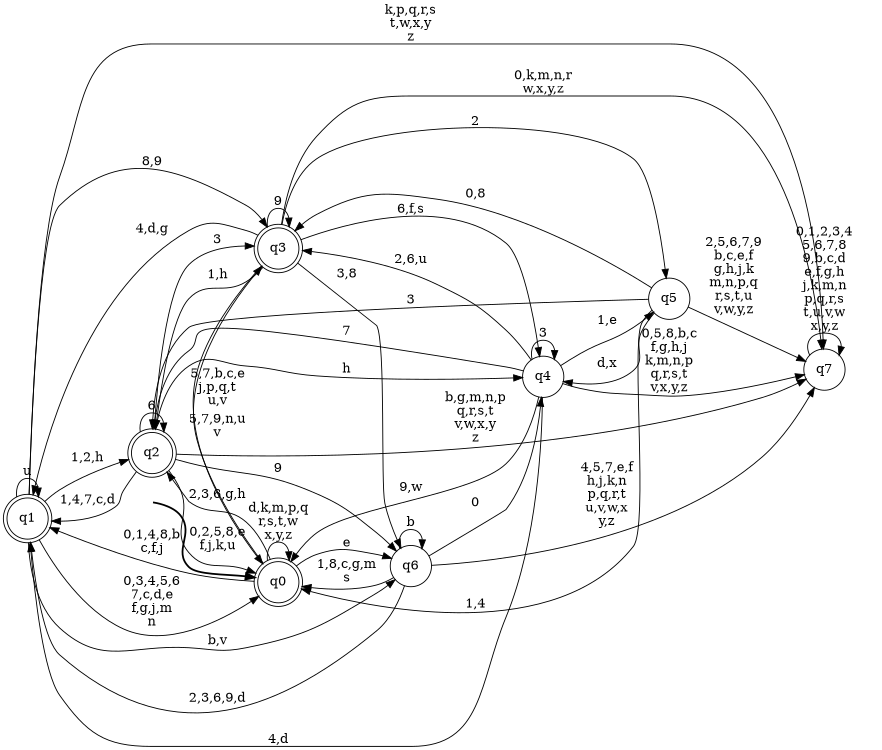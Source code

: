 digraph BlueStar {
__start0 [style = invis, shape = none, label = "", width = 0, height = 0];

rankdir=LR;
size="8,5";

s0 [style="rounded,filled", color="black", fillcolor="white" shape="doublecircle", label="q0"];
s1 [style="rounded,filled", color="black", fillcolor="white" shape="doublecircle", label="q1"];
s2 [style="rounded,filled", color="black", fillcolor="white" shape="doublecircle", label="q2"];
s3 [style="rounded,filled", color="black", fillcolor="white" shape="doublecircle", label="q3"];
s4 [style="filled", color="black", fillcolor="white" shape="circle", label="q4"];
s5 [style="filled", color="black", fillcolor="white" shape="circle", label="q5"];
s6 [style="filled", color="black", fillcolor="white" shape="circle", label="q6"];
s7 [style="filled", color="black", fillcolor="white" shape="circle", label="q7"];
subgraph cluster_main { 
	graph [pad=".75", ranksep="0.15", nodesep="0.15"];
	 style=invis; 
	__start0 -> s0 [penwidth=2];
}
s0 -> s0 [label="d,k,m,p,q\nr,s,t,w\nx,y,z"];
s0 -> s1 [label="0,1,4,8,b\nc,f,j"];
s0 -> s2 [label="2,3,6,g,h"];
s0 -> s3 [label="5,7,9,n,u\nv"];
s0 -> s6 [label="e"];
s1 -> s0 [label="0,3,4,5,6\n7,c,d,e\nf,g,j,m\nn"];
s1 -> s1 [label="u"];
s1 -> s2 [label="1,2,h"];
s1 -> s3 [label="8,9"];
s1 -> s6 [label="b,v"];
s1 -> s7 [label="k,p,q,r,s\nt,w,x,y\nz"];
s2 -> s0 [label="0,2,5,8,e\nf,j,k,u"];
s2 -> s1 [label="1,4,7,c,d"];
s2 -> s2 [label="6"];
s2 -> s3 [label="3"];
s2 -> s4 [label="h"];
s2 -> s6 [label="9"];
s2 -> s7 [label="b,g,m,n,p\nq,r,s,t\nv,w,x,y\nz"];
s3 -> s0 [label="5,7,b,c,e\nj,p,q,t\nu,v"];
s3 -> s1 [label="4,d,g"];
s3 -> s2 [label="1,h"];
s3 -> s3 [label="9"];
s3 -> s4 [label="6,f,s"];
s3 -> s5 [label="2"];
s3 -> s6 [label="3,8"];
s3 -> s7 [label="0,k,m,n,r\nw,x,y,z"];
s4 -> s0 [label="9,w"];
s4 -> s1 [label="4,d"];
s4 -> s2 [label="7"];
s4 -> s3 [label="2,6,u"];
s4 -> s4 [label="3"];
s4 -> s5 [label="1,e"];
s4 -> s7 [label="0,5,8,b,c\nf,g,h,j\nk,m,n,p\nq,r,s,t\nv,x,y,z"];
s5 -> s0 [label="1,4"];
s5 -> s2 [label="3"];
s5 -> s3 [label="0,8"];
s5 -> s4 [label="d,x"];
s5 -> s7 [label="2,5,6,7,9\nb,c,e,f\ng,h,j,k\nm,n,p,q\nr,s,t,u\nv,w,y,z"];
s6 -> s0 [label="1,8,c,g,m\ns"];
s6 -> s1 [label="2,3,6,9,d"];
s6 -> s4 [label="0"];
s6 -> s6 [label="b"];
s6 -> s7 [label="4,5,7,e,f\nh,j,k,n\np,q,r,t\nu,v,w,x\ny,z"];
s7 -> s7 [label="0,1,2,3,4\n5,6,7,8\n9,b,c,d\ne,f,g,h\nj,k,m,n\np,q,r,s\nt,u,v,w\nx,y,z"];

}
